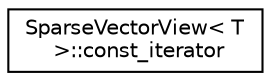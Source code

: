 digraph "Graphical Class Hierarchy"
{
 // LATEX_PDF_SIZE
  edge [fontname="Helvetica",fontsize="10",labelfontname="Helvetica",labelfontsize="10"];
  node [fontname="Helvetica",fontsize="10",shape=record];
  rankdir="LR";
  Node0 [label="SparseVectorView\< T\l \>::const_iterator",height=0.2,width=0.4,color="black", fillcolor="white", style="filled",URL="$classoperations__research_1_1math__opt_1_1_sparse_vector_view_1_1const__iterator.html",tooltip=" "];
}
